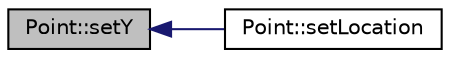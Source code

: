 digraph "Point::setY"
{
  edge [fontname="Helvetica",fontsize="10",labelfontname="Helvetica",labelfontsize="10"];
  node [fontname="Helvetica",fontsize="10",shape=record];
  rankdir="LR";
  Node1 [label="Point::setY",height=0.2,width=0.4,color="black", fillcolor="grey75", style="filled", fontcolor="black"];
  Node1 -> Node2 [dir="back",color="midnightblue",fontsize="10",style="solid",fontname="Helvetica"];
  Node2 [label="Point::setLocation",height=0.2,width=0.4,color="black", fillcolor="white", style="filled",URL="$class_point.html#a5418a52b489545313962f997336cf2f3"];
}
